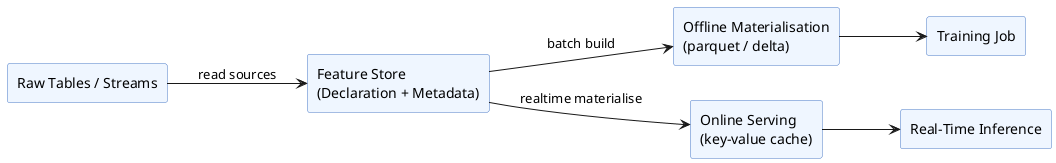 @startuml
left to right direction
skinparam shadowing false
skinparam rectangleBackgroundColor #EFF6FF
skinparam rectangleBorderColor #4A7AC7

rectangle "Raw Tables / Streams" as RAW
rectangle "Feature Store\n(Declaration + Metadata)" as FS
rectangle "Offline Materialisation\n(parquet / delta)" as OFF
rectangle "Online Serving\n(key-value cache)" as ON
rectangle "Training Job" as TRAIN
rectangle "Real-Time Inference" as SERVE

RAW --> FS : read sources
FS  --> OFF : batch build
FS  --> ON  : realtime materialise
OFF --> TRAIN
ON  --> SERVE
@enduml
